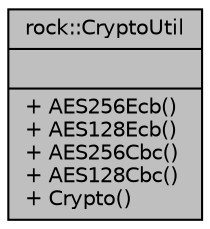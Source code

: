 digraph "rock::CryptoUtil"
{
 // LATEX_PDF_SIZE
  edge [fontname="Helvetica",fontsize="10",labelfontname="Helvetica",labelfontsize="10"];
  node [fontname="Helvetica",fontsize="10",shape=record];
  Node1 [label="{rock::CryptoUtil\n||+ AES256Ecb()\l+ AES128Ecb()\l+ AES256Cbc()\l+ AES128Cbc()\l+ Crypto()\l}",height=0.2,width=0.4,color="black", fillcolor="grey75", style="filled", fontcolor="black",tooltip=" "];
}
